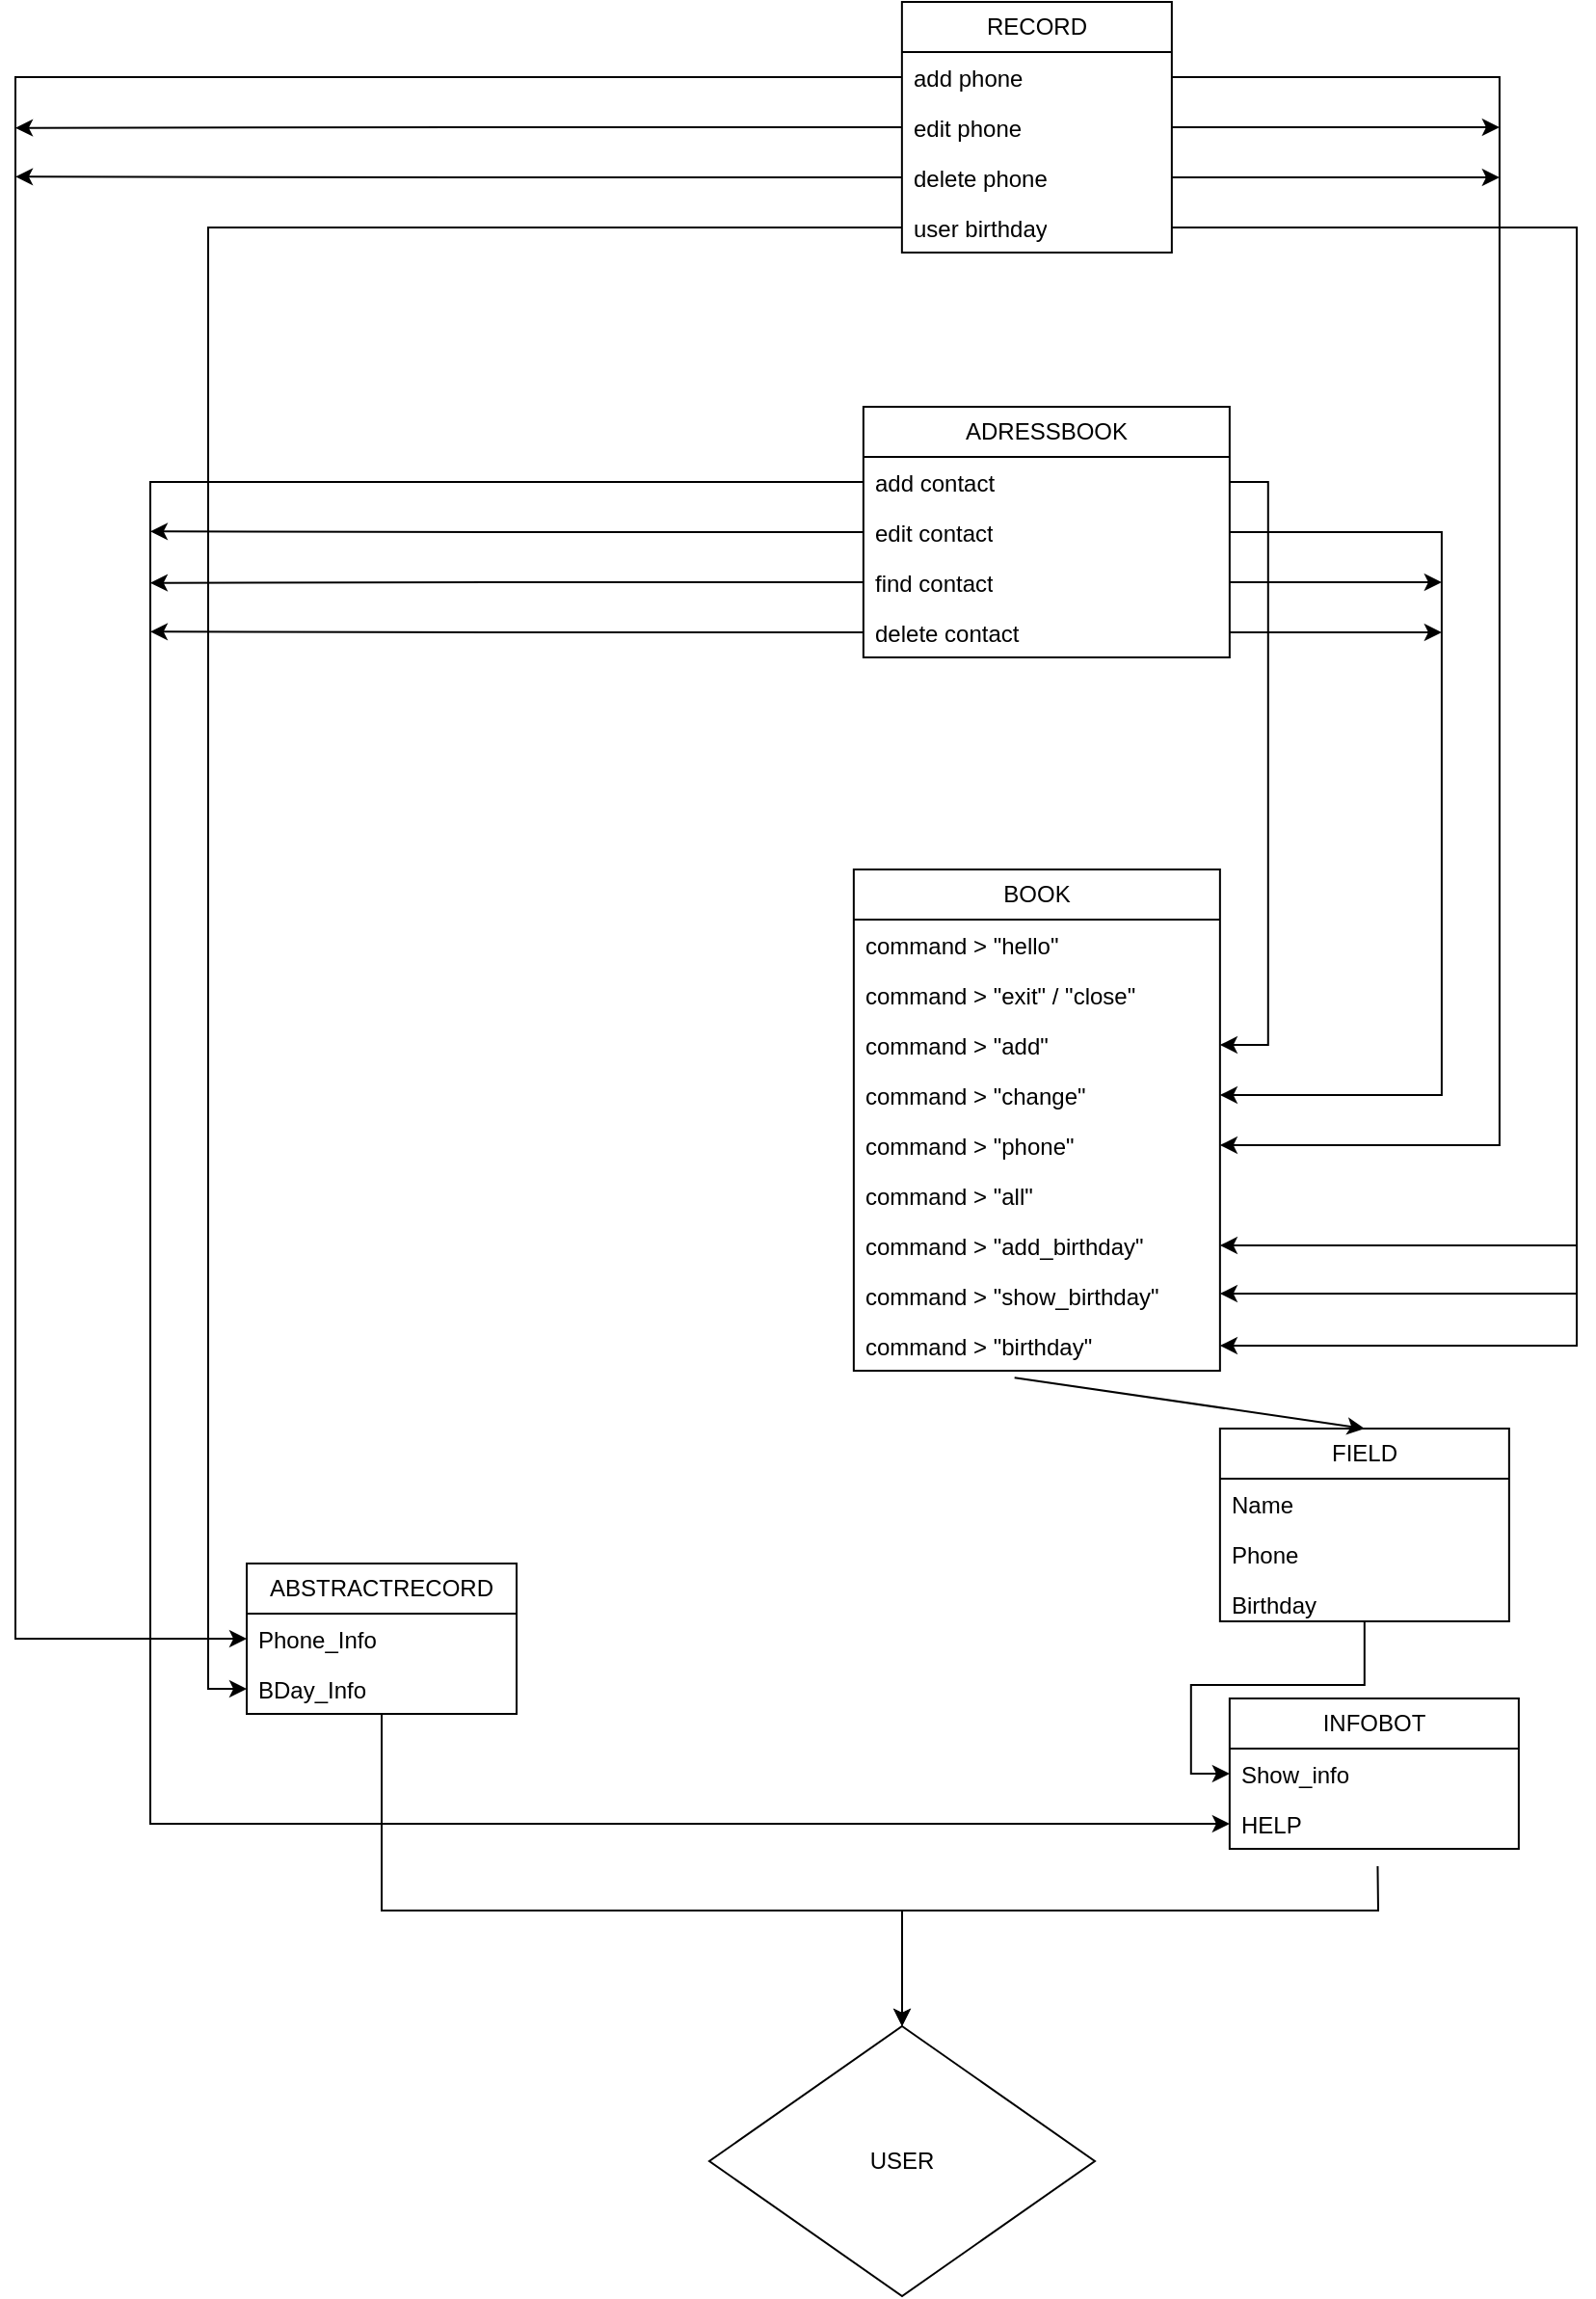 <mxfile version="24.0.7" type="device">
  <diagram name="Page-1" id="929967ad-93f9-6ef4-fab6-5d389245f69c">
    <mxGraphModel dx="987" dy="564" grid="1" gridSize="10" guides="1" tooltips="1" connect="1" arrows="1" fold="1" page="1" pageScale="1.5" pageWidth="1169" pageHeight="826" background="none" math="0" shadow="0">
      <root>
        <mxCell id="0" style=";html=1;" />
        <mxCell id="1" style=";html=1;" parent="0" />
        <mxCell id="iyU5Vt9K39YpGKEKfuWR-30" style="edgeStyle=orthogonalEdgeStyle;rounded=0;orthogonalLoop=1;jettySize=auto;html=1;entryX=0;entryY=0.5;entryDx=0;entryDy=0;" edge="1" parent="1" source="I_qi69k2ZvE_nqY-SCT1-5" target="iyU5Vt9K39YpGKEKfuWR-10">
          <mxGeometry relative="1" as="geometry" />
        </mxCell>
        <mxCell id="I_qi69k2ZvE_nqY-SCT1-5" value="FIELD" style="swimlane;fontStyle=0;childLayout=stackLayout;horizontal=1;startSize=26;fillColor=none;horizontalStack=0;resizeParent=1;resizeParentMax=0;resizeLast=0;collapsible=1;marginBottom=0;whiteSpace=wrap;html=1;" parent="1" vertex="1">
          <mxGeometry x="944.93" y="780" width="150" height="100" as="geometry" />
        </mxCell>
        <mxCell id="I_qi69k2ZvE_nqY-SCT1-6" value="Name" style="text;strokeColor=none;fillColor=none;align=left;verticalAlign=top;spacingLeft=4;spacingRight=4;overflow=hidden;rotatable=0;points=[[0,0.5],[1,0.5]];portConstraint=eastwest;whiteSpace=wrap;html=1;" parent="I_qi69k2ZvE_nqY-SCT1-5" vertex="1">
          <mxGeometry y="26" width="150" height="26" as="geometry" />
        </mxCell>
        <mxCell id="I_qi69k2ZvE_nqY-SCT1-7" value="Phone" style="text;strokeColor=none;fillColor=none;align=left;verticalAlign=top;spacingLeft=4;spacingRight=4;overflow=hidden;rotatable=0;points=[[0,0.5],[1,0.5]];portConstraint=eastwest;whiteSpace=wrap;html=1;" parent="I_qi69k2ZvE_nqY-SCT1-5" vertex="1">
          <mxGeometry y="52" width="150" height="26" as="geometry" />
        </mxCell>
        <mxCell id="I_qi69k2ZvE_nqY-SCT1-8" value="Birthday" style="text;strokeColor=none;fillColor=none;align=left;verticalAlign=top;spacingLeft=4;spacingRight=4;overflow=hidden;rotatable=0;points=[[0,0.5],[1,0.5]];portConstraint=eastwest;whiteSpace=wrap;html=1;" parent="I_qi69k2ZvE_nqY-SCT1-5" vertex="1">
          <mxGeometry y="78" width="150" height="22" as="geometry" />
        </mxCell>
        <mxCell id="I_qi69k2ZvE_nqY-SCT1-9" value="RECORD" style="swimlane;fontStyle=0;childLayout=stackLayout;horizontal=1;startSize=26;fillColor=none;horizontalStack=0;resizeParent=1;resizeParentMax=0;resizeLast=0;collapsible=1;marginBottom=0;whiteSpace=wrap;html=1;" parent="1" vertex="1">
          <mxGeometry x="779.93" y="40" width="140" height="130" as="geometry" />
        </mxCell>
        <mxCell id="I_qi69k2ZvE_nqY-SCT1-11" value="add phone" style="text;strokeColor=none;fillColor=none;align=left;verticalAlign=top;spacingLeft=4;spacingRight=4;overflow=hidden;rotatable=0;points=[[0,0.5],[1,0.5]];portConstraint=eastwest;whiteSpace=wrap;html=1;" parent="I_qi69k2ZvE_nqY-SCT1-9" vertex="1">
          <mxGeometry y="26" width="140" height="26" as="geometry" />
        </mxCell>
        <mxCell id="I_qi69k2ZvE_nqY-SCT1-61" style="edgeStyle=orthogonalEdgeStyle;rounded=0;orthogonalLoop=1;jettySize=auto;html=1;exitX=1;exitY=0.5;exitDx=0;exitDy=0;" parent="I_qi69k2ZvE_nqY-SCT1-9" source="I_qi69k2ZvE_nqY-SCT1-20" edge="1">
          <mxGeometry relative="1" as="geometry">
            <mxPoint x="310" y="65" as="targetPoint" />
          </mxGeometry>
        </mxCell>
        <mxCell id="iyU5Vt9K39YpGKEKfuWR-39" style="edgeStyle=orthogonalEdgeStyle;rounded=0;orthogonalLoop=1;jettySize=auto;html=1;exitX=0;exitY=0.5;exitDx=0;exitDy=0;" edge="1" parent="I_qi69k2ZvE_nqY-SCT1-9" source="I_qi69k2ZvE_nqY-SCT1-20">
          <mxGeometry relative="1" as="geometry">
            <mxPoint x="-459.93" y="65.333" as="targetPoint" />
          </mxGeometry>
        </mxCell>
        <mxCell id="I_qi69k2ZvE_nqY-SCT1-20" value="edit phone" style="text;strokeColor=none;fillColor=none;align=left;verticalAlign=top;spacingLeft=4;spacingRight=4;overflow=hidden;rotatable=0;points=[[0,0.5],[1,0.5]];portConstraint=eastwest;whiteSpace=wrap;html=1;" parent="I_qi69k2ZvE_nqY-SCT1-9" vertex="1">
          <mxGeometry y="52" width="140" height="26" as="geometry" />
        </mxCell>
        <mxCell id="I_qi69k2ZvE_nqY-SCT1-62" style="edgeStyle=orthogonalEdgeStyle;rounded=0;orthogonalLoop=1;jettySize=auto;html=1;exitX=1;exitY=0.5;exitDx=0;exitDy=0;" parent="I_qi69k2ZvE_nqY-SCT1-9" source="I_qi69k2ZvE_nqY-SCT1-19" edge="1">
          <mxGeometry relative="1" as="geometry">
            <mxPoint x="310" y="91" as="targetPoint" />
          </mxGeometry>
        </mxCell>
        <mxCell id="iyU5Vt9K39YpGKEKfuWR-40" style="edgeStyle=orthogonalEdgeStyle;rounded=0;orthogonalLoop=1;jettySize=auto;html=1;exitX=0;exitY=0.5;exitDx=0;exitDy=0;" edge="1" parent="I_qi69k2ZvE_nqY-SCT1-9" source="I_qi69k2ZvE_nqY-SCT1-19">
          <mxGeometry relative="1" as="geometry">
            <mxPoint x="-459.93" y="90.667" as="targetPoint" />
          </mxGeometry>
        </mxCell>
        <mxCell id="I_qi69k2ZvE_nqY-SCT1-19" value="delete phone" style="text;strokeColor=none;fillColor=none;align=left;verticalAlign=top;spacingLeft=4;spacingRight=4;overflow=hidden;rotatable=0;points=[[0,0.5],[1,0.5]];portConstraint=eastwest;whiteSpace=wrap;html=1;" parent="I_qi69k2ZvE_nqY-SCT1-9" vertex="1">
          <mxGeometry y="78" width="140" height="26" as="geometry" />
        </mxCell>
        <mxCell id="I_qi69k2ZvE_nqY-SCT1-21" value="user birthday" style="text;strokeColor=none;fillColor=none;align=left;verticalAlign=top;spacingLeft=4;spacingRight=4;overflow=hidden;rotatable=0;points=[[0,0.5],[1,0.5]];portConstraint=eastwest;whiteSpace=wrap;html=1;" parent="I_qi69k2ZvE_nqY-SCT1-9" vertex="1">
          <mxGeometry y="104" width="140" height="26" as="geometry" />
        </mxCell>
        <mxCell id="I_qi69k2ZvE_nqY-SCT1-22" value="ADRESSBOOK" style="swimlane;fontStyle=0;childLayout=stackLayout;horizontal=1;startSize=26;fillColor=none;horizontalStack=0;resizeParent=1;resizeParentMax=0;resizeLast=0;collapsible=1;marginBottom=0;whiteSpace=wrap;html=1;" parent="1" vertex="1">
          <mxGeometry x="759.93" y="250" width="190" height="130" as="geometry" />
        </mxCell>
        <mxCell id="I_qi69k2ZvE_nqY-SCT1-23" value="add contact" style="text;strokeColor=none;fillColor=none;align=left;verticalAlign=top;spacingLeft=4;spacingRight=4;overflow=hidden;rotatable=0;points=[[0,0.5],[1,0.5]];portConstraint=eastwest;whiteSpace=wrap;html=1;" parent="I_qi69k2ZvE_nqY-SCT1-22" vertex="1">
          <mxGeometry y="26" width="190" height="26" as="geometry" />
        </mxCell>
        <mxCell id="iyU5Vt9K39YpGKEKfuWR-24" style="edgeStyle=orthogonalEdgeStyle;rounded=0;orthogonalLoop=1;jettySize=auto;html=1;exitX=0;exitY=0.5;exitDx=0;exitDy=0;" edge="1" parent="I_qi69k2ZvE_nqY-SCT1-22" source="I_qi69k2ZvE_nqY-SCT1-24">
          <mxGeometry relative="1" as="geometry">
            <mxPoint x="-370" y="64.667" as="targetPoint" />
          </mxGeometry>
        </mxCell>
        <mxCell id="I_qi69k2ZvE_nqY-SCT1-24" value="edit contact" style="text;strokeColor=none;fillColor=none;align=left;verticalAlign=top;spacingLeft=4;spacingRight=4;overflow=hidden;rotatable=0;points=[[0,0.5],[1,0.5]];portConstraint=eastwest;whiteSpace=wrap;html=1;" parent="I_qi69k2ZvE_nqY-SCT1-22" vertex="1">
          <mxGeometry y="52" width="190" height="26" as="geometry" />
        </mxCell>
        <mxCell id="I_qi69k2ZvE_nqY-SCT1-59" style="edgeStyle=orthogonalEdgeStyle;rounded=0;orthogonalLoop=1;jettySize=auto;html=1;exitX=1;exitY=0.5;exitDx=0;exitDy=0;" parent="I_qi69k2ZvE_nqY-SCT1-22" source="I_qi69k2ZvE_nqY-SCT1-25" edge="1">
          <mxGeometry relative="1" as="geometry">
            <mxPoint x="300" y="91" as="targetPoint" />
          </mxGeometry>
        </mxCell>
        <mxCell id="iyU5Vt9K39YpGKEKfuWR-25" style="edgeStyle=orthogonalEdgeStyle;rounded=0;orthogonalLoop=1;jettySize=auto;html=1;exitX=0;exitY=0.5;exitDx=0;exitDy=0;" edge="1" parent="I_qi69k2ZvE_nqY-SCT1-22" source="I_qi69k2ZvE_nqY-SCT1-25">
          <mxGeometry relative="1" as="geometry">
            <mxPoint x="-370" y="91.333" as="targetPoint" />
          </mxGeometry>
        </mxCell>
        <mxCell id="I_qi69k2ZvE_nqY-SCT1-25" value="find contact" style="text;strokeColor=none;fillColor=none;align=left;verticalAlign=top;spacingLeft=4;spacingRight=4;overflow=hidden;rotatable=0;points=[[0,0.5],[1,0.5]];portConstraint=eastwest;whiteSpace=wrap;html=1;" parent="I_qi69k2ZvE_nqY-SCT1-22" vertex="1">
          <mxGeometry y="78" width="190" height="26" as="geometry" />
        </mxCell>
        <mxCell id="I_qi69k2ZvE_nqY-SCT1-58" style="edgeStyle=orthogonalEdgeStyle;rounded=0;orthogonalLoop=1;jettySize=auto;html=1;exitX=1;exitY=0.5;exitDx=0;exitDy=0;" parent="I_qi69k2ZvE_nqY-SCT1-22" source="I_qi69k2ZvE_nqY-SCT1-26" edge="1">
          <mxGeometry relative="1" as="geometry">
            <mxPoint x="300" y="117" as="targetPoint" />
          </mxGeometry>
        </mxCell>
        <mxCell id="iyU5Vt9K39YpGKEKfuWR-26" style="edgeStyle=orthogonalEdgeStyle;rounded=0;orthogonalLoop=1;jettySize=auto;html=1;exitX=0;exitY=0.5;exitDx=0;exitDy=0;" edge="1" parent="I_qi69k2ZvE_nqY-SCT1-22" source="I_qi69k2ZvE_nqY-SCT1-26">
          <mxGeometry relative="1" as="geometry">
            <mxPoint x="-370" y="116.667" as="targetPoint" />
          </mxGeometry>
        </mxCell>
        <mxCell id="I_qi69k2ZvE_nqY-SCT1-26" value="delete contact" style="text;strokeColor=none;fillColor=none;align=left;verticalAlign=top;spacingLeft=4;spacingRight=4;overflow=hidden;rotatable=0;points=[[0,0.5],[1,0.5]];portConstraint=eastwest;whiteSpace=wrap;html=1;" parent="I_qi69k2ZvE_nqY-SCT1-22" vertex="1">
          <mxGeometry y="104" width="190" height="26" as="geometry" />
        </mxCell>
        <mxCell id="I_qi69k2ZvE_nqY-SCT1-43" style="edgeStyle=orthogonalEdgeStyle;rounded=0;orthogonalLoop=1;jettySize=auto;html=1;exitX=0.5;exitY=1;exitDx=0;exitDy=0;" parent="1" edge="1">
          <mxGeometry relative="1" as="geometry">
            <mxPoint x="419.93" y="192" as="sourcePoint" />
            <mxPoint x="419.93" y="192" as="targetPoint" />
          </mxGeometry>
        </mxCell>
        <mxCell id="I_qi69k2ZvE_nqY-SCT1-44" value="BOOK" style="swimlane;fontStyle=0;childLayout=stackLayout;horizontal=1;startSize=26;fillColor=none;horizontalStack=0;resizeParent=1;resizeParentMax=0;resizeLast=0;collapsible=1;marginBottom=0;whiteSpace=wrap;html=1;" parent="1" vertex="1">
          <mxGeometry x="754.93" y="490" width="190" height="260" as="geometry" />
        </mxCell>
        <mxCell id="I_qi69k2ZvE_nqY-SCT1-45" value="command &amp;gt; &quot;hello&quot;" style="text;strokeColor=none;fillColor=none;align=left;verticalAlign=top;spacingLeft=4;spacingRight=4;overflow=hidden;rotatable=0;points=[[0,0.5],[1,0.5]];portConstraint=eastwest;whiteSpace=wrap;html=1;" parent="I_qi69k2ZvE_nqY-SCT1-44" vertex="1">
          <mxGeometry y="26" width="190" height="26" as="geometry" />
        </mxCell>
        <mxCell id="I_qi69k2ZvE_nqY-SCT1-46" value="command &amp;gt; &quot;exit&quot; / &quot;close&quot;" style="text;strokeColor=none;fillColor=none;align=left;verticalAlign=top;spacingLeft=4;spacingRight=4;overflow=hidden;rotatable=0;points=[[0,0.5],[1,0.5]];portConstraint=eastwest;whiteSpace=wrap;html=1;" parent="I_qi69k2ZvE_nqY-SCT1-44" vertex="1">
          <mxGeometry y="52" width="190" height="26" as="geometry" />
        </mxCell>
        <mxCell id="I_qi69k2ZvE_nqY-SCT1-47" value="command &amp;gt; &quot;add&quot;" style="text;strokeColor=none;fillColor=none;align=left;verticalAlign=top;spacingLeft=4;spacingRight=4;overflow=hidden;rotatable=0;points=[[0,0.5],[1,0.5]];portConstraint=eastwest;whiteSpace=wrap;html=1;" parent="I_qi69k2ZvE_nqY-SCT1-44" vertex="1">
          <mxGeometry y="78" width="190" height="26" as="geometry" />
        </mxCell>
        <mxCell id="I_qi69k2ZvE_nqY-SCT1-48" value="command &amp;gt; &quot;change&quot;" style="text;strokeColor=none;fillColor=none;align=left;verticalAlign=top;spacingLeft=4;spacingRight=4;overflow=hidden;rotatable=0;points=[[0,0.5],[1,0.5]];portConstraint=eastwest;whiteSpace=wrap;html=1;" parent="I_qi69k2ZvE_nqY-SCT1-44" vertex="1">
          <mxGeometry y="104" width="190" height="26" as="geometry" />
        </mxCell>
        <mxCell id="I_qi69k2ZvE_nqY-SCT1-49" value="command &amp;gt; &quot;phone&quot;" style="text;strokeColor=none;fillColor=none;align=left;verticalAlign=top;spacingLeft=4;spacingRight=4;overflow=hidden;rotatable=0;points=[[0,0.5],[1,0.5]];portConstraint=eastwest;whiteSpace=wrap;html=1;" parent="I_qi69k2ZvE_nqY-SCT1-44" vertex="1">
          <mxGeometry y="130" width="190" height="26" as="geometry" />
        </mxCell>
        <mxCell id="I_qi69k2ZvE_nqY-SCT1-51" value="command &amp;gt; &quot;all&quot;" style="text;strokeColor=none;fillColor=none;align=left;verticalAlign=top;spacingLeft=4;spacingRight=4;overflow=hidden;rotatable=0;points=[[0,0.5],[1,0.5]];portConstraint=eastwest;whiteSpace=wrap;html=1;" parent="I_qi69k2ZvE_nqY-SCT1-44" vertex="1">
          <mxGeometry y="156" width="190" height="26" as="geometry" />
        </mxCell>
        <mxCell id="I_qi69k2ZvE_nqY-SCT1-50" value="command &amp;gt; &quot;add_birthday&quot;" style="text;strokeColor=none;fillColor=none;align=left;verticalAlign=top;spacingLeft=4;spacingRight=4;overflow=hidden;rotatable=0;points=[[0,0.5],[1,0.5]];portConstraint=eastwest;whiteSpace=wrap;html=1;" parent="I_qi69k2ZvE_nqY-SCT1-44" vertex="1">
          <mxGeometry y="182" width="190" height="26" as="geometry" />
        </mxCell>
        <mxCell id="I_qi69k2ZvE_nqY-SCT1-52" value="command &amp;gt; &quot;show_birthday&quot;" style="text;strokeColor=none;fillColor=none;align=left;verticalAlign=top;spacingLeft=4;spacingRight=4;overflow=hidden;rotatable=0;points=[[0,0.5],[1,0.5]];portConstraint=eastwest;whiteSpace=wrap;html=1;" parent="I_qi69k2ZvE_nqY-SCT1-44" vertex="1">
          <mxGeometry y="208" width="190" height="26" as="geometry" />
        </mxCell>
        <mxCell id="I_qi69k2ZvE_nqY-SCT1-53" value="command &amp;gt; &quot;birthday&quot;" style="text;strokeColor=none;fillColor=none;align=left;verticalAlign=top;spacingLeft=4;spacingRight=4;overflow=hidden;rotatable=0;points=[[0,0.5],[1,0.5]];portConstraint=eastwest;whiteSpace=wrap;html=1;" parent="I_qi69k2ZvE_nqY-SCT1-44" vertex="1">
          <mxGeometry y="234" width="190" height="26" as="geometry" />
        </mxCell>
        <mxCell id="I_qi69k2ZvE_nqY-SCT1-56" style="edgeStyle=orthogonalEdgeStyle;rounded=0;orthogonalLoop=1;jettySize=auto;html=1;exitX=1;exitY=0.5;exitDx=0;exitDy=0;entryX=1;entryY=0.5;entryDx=0;entryDy=0;" parent="1" source="I_qi69k2ZvE_nqY-SCT1-23" target="I_qi69k2ZvE_nqY-SCT1-47" edge="1">
          <mxGeometry relative="1" as="geometry" />
        </mxCell>
        <mxCell id="I_qi69k2ZvE_nqY-SCT1-57" style="edgeStyle=orthogonalEdgeStyle;rounded=0;orthogonalLoop=1;jettySize=auto;html=1;entryX=1;entryY=0.5;entryDx=0;entryDy=0;" parent="1" source="I_qi69k2ZvE_nqY-SCT1-24" target="I_qi69k2ZvE_nqY-SCT1-48" edge="1">
          <mxGeometry relative="1" as="geometry">
            <Array as="points">
              <mxPoint x="1059.93" y="315" />
              <mxPoint x="1059.93" y="607" />
            </Array>
          </mxGeometry>
        </mxCell>
        <mxCell id="I_qi69k2ZvE_nqY-SCT1-60" style="edgeStyle=orthogonalEdgeStyle;rounded=0;orthogonalLoop=1;jettySize=auto;html=1;entryX=1;entryY=0.5;entryDx=0;entryDy=0;" parent="1" source="I_qi69k2ZvE_nqY-SCT1-11" target="I_qi69k2ZvE_nqY-SCT1-49" edge="1">
          <mxGeometry relative="1" as="geometry">
            <Array as="points">
              <mxPoint x="1089.93" y="79" />
              <mxPoint x="1089.93" y="633" />
            </Array>
          </mxGeometry>
        </mxCell>
        <mxCell id="I_qi69k2ZvE_nqY-SCT1-71" style="edgeStyle=orthogonalEdgeStyle;rounded=0;orthogonalLoop=1;jettySize=auto;html=1;exitX=1;exitY=0.5;exitDx=0;exitDy=0;entryX=1;entryY=0.5;entryDx=0;entryDy=0;" parent="1" source="I_qi69k2ZvE_nqY-SCT1-21" target="I_qi69k2ZvE_nqY-SCT1-53" edge="1">
          <mxGeometry relative="1" as="geometry">
            <Array as="points">
              <mxPoint x="1130" y="157" />
              <mxPoint x="1130" y="737" />
            </Array>
            <mxPoint x="960" y="737" as="targetPoint" />
          </mxGeometry>
        </mxCell>
        <mxCell id="I_qi69k2ZvE_nqY-SCT1-72" value="USER" style="rhombus;whiteSpace=wrap;html=1;" parent="1" vertex="1">
          <mxGeometry x="680" y="1090" width="200" height="140" as="geometry" />
        </mxCell>
        <mxCell id="I_qi69k2ZvE_nqY-SCT1-78" value="" style="endArrow=classic;html=1;rounded=0;exitX=0.439;exitY=1.141;exitDx=0;exitDy=0;exitPerimeter=0;entryX=0.5;entryY=0;entryDx=0;entryDy=0;" parent="1" source="I_qi69k2ZvE_nqY-SCT1-53" target="I_qi69k2ZvE_nqY-SCT1-5" edge="1">
          <mxGeometry width="50" height="50" relative="1" as="geometry">
            <mxPoint x="859.93" y="860" as="sourcePoint" />
            <mxPoint x="909.93" y="810" as="targetPoint" />
          </mxGeometry>
        </mxCell>
        <mxCell id="I_qi69k2ZvE_nqY-SCT1-79" value="" style="endArrow=classic;html=1;rounded=0;exitX=0.512;exitY=1.115;exitDx=0;exitDy=0;exitPerimeter=0;entryX=0.5;entryY=0;entryDx=0;entryDy=0;" parent="1" source="iyU5Vt9K39YpGKEKfuWR-9" target="I_qi69k2ZvE_nqY-SCT1-72" edge="1">
          <mxGeometry width="50" height="50" relative="1" as="geometry">
            <mxPoint x="859.93" y="960" as="sourcePoint" />
            <mxPoint x="840" y="1010" as="targetPoint" />
            <Array as="points">
              <mxPoint x="1027" y="1030" />
              <mxPoint x="780" y="1030" />
            </Array>
          </mxGeometry>
        </mxCell>
        <mxCell id="iyU5Vt9K39YpGKEKfuWR-9" value="INFOBOT" style="swimlane;fontStyle=0;childLayout=stackLayout;horizontal=1;startSize=26;fillColor=none;horizontalStack=0;resizeParent=1;resizeParentMax=0;resizeLast=0;collapsible=1;marginBottom=0;whiteSpace=wrap;html=1;" vertex="1" parent="1">
          <mxGeometry x="949.93" y="920" width="150" height="78" as="geometry" />
        </mxCell>
        <mxCell id="iyU5Vt9K39YpGKEKfuWR-10" value="Show_info" style="text;strokeColor=none;fillColor=none;align=left;verticalAlign=top;spacingLeft=4;spacingRight=4;overflow=hidden;rotatable=0;points=[[0,0.5],[1,0.5]];portConstraint=eastwest;whiteSpace=wrap;html=1;" vertex="1" parent="iyU5Vt9K39YpGKEKfuWR-9">
          <mxGeometry y="26" width="150" height="26" as="geometry" />
        </mxCell>
        <mxCell id="iyU5Vt9K39YpGKEKfuWR-11" value="HELP" style="text;strokeColor=none;fillColor=none;align=left;verticalAlign=top;spacingLeft=4;spacingRight=4;overflow=hidden;rotatable=0;points=[[0,0.5],[1,0.5]];portConstraint=eastwest;whiteSpace=wrap;html=1;" vertex="1" parent="iyU5Vt9K39YpGKEKfuWR-9">
          <mxGeometry y="52" width="150" height="26" as="geometry" />
        </mxCell>
        <mxCell id="iyU5Vt9K39YpGKEKfuWR-23" style="edgeStyle=orthogonalEdgeStyle;rounded=0;orthogonalLoop=1;jettySize=auto;html=1;exitX=0;exitY=0.5;exitDx=0;exitDy=0;entryX=0;entryY=0.5;entryDx=0;entryDy=0;" edge="1" parent="1" source="I_qi69k2ZvE_nqY-SCT1-23" target="iyU5Vt9K39YpGKEKfuWR-11">
          <mxGeometry relative="1" as="geometry">
            <Array as="points">
              <mxPoint x="389.93" y="289" />
              <mxPoint x="389.93" y="985" />
            </Array>
          </mxGeometry>
        </mxCell>
        <mxCell id="iyU5Vt9K39YpGKEKfuWR-35" style="edgeStyle=orthogonalEdgeStyle;rounded=0;orthogonalLoop=1;jettySize=auto;html=1;" edge="1" parent="1" source="iyU5Vt9K39YpGKEKfuWR-31" target="I_qi69k2ZvE_nqY-SCT1-72">
          <mxGeometry relative="1" as="geometry">
            <Array as="points">
              <mxPoint x="510" y="1030" />
              <mxPoint x="780" y="1030" />
            </Array>
          </mxGeometry>
        </mxCell>
        <mxCell id="iyU5Vt9K39YpGKEKfuWR-31" value="ABSTRACTRECORD" style="swimlane;fontStyle=0;childLayout=stackLayout;horizontal=1;startSize=26;fillColor=none;horizontalStack=0;resizeParent=1;resizeParentMax=0;resizeLast=0;collapsible=1;marginBottom=0;whiteSpace=wrap;html=1;" vertex="1" parent="1">
          <mxGeometry x="440" y="850" width="140" height="78" as="geometry" />
        </mxCell>
        <mxCell id="iyU5Vt9K39YpGKEKfuWR-32" value="Phone_Info" style="text;strokeColor=none;fillColor=none;align=left;verticalAlign=top;spacingLeft=4;spacingRight=4;overflow=hidden;rotatable=0;points=[[0,0.5],[1,0.5]];portConstraint=eastwest;whiteSpace=wrap;html=1;" vertex="1" parent="iyU5Vt9K39YpGKEKfuWR-31">
          <mxGeometry y="26" width="140" height="26" as="geometry" />
        </mxCell>
        <mxCell id="iyU5Vt9K39YpGKEKfuWR-33" value="BDay_Info" style="text;strokeColor=none;fillColor=none;align=left;verticalAlign=top;spacingLeft=4;spacingRight=4;overflow=hidden;rotatable=0;points=[[0,0.5],[1,0.5]];portConstraint=eastwest;whiteSpace=wrap;html=1;" vertex="1" parent="iyU5Vt9K39YpGKEKfuWR-31">
          <mxGeometry y="52" width="140" height="26" as="geometry" />
        </mxCell>
        <mxCell id="iyU5Vt9K39YpGKEKfuWR-38" style="edgeStyle=orthogonalEdgeStyle;rounded=0;orthogonalLoop=1;jettySize=auto;html=1;entryX=0;entryY=0.5;entryDx=0;entryDy=0;" edge="1" parent="1" source="I_qi69k2ZvE_nqY-SCT1-11" target="iyU5Vt9K39YpGKEKfuWR-32">
          <mxGeometry relative="1" as="geometry">
            <Array as="points">
              <mxPoint x="320" y="79" />
              <mxPoint x="320" y="889" />
            </Array>
          </mxGeometry>
        </mxCell>
        <mxCell id="iyU5Vt9K39YpGKEKfuWR-45" value="" style="endArrow=classic;html=1;rounded=0;entryX=1;entryY=0.5;entryDx=0;entryDy=0;" edge="1" parent="1" target="I_qi69k2ZvE_nqY-SCT1-50">
          <mxGeometry width="50" height="50" relative="1" as="geometry">
            <mxPoint x="1130" y="685" as="sourcePoint" />
            <mxPoint x="980" y="650" as="targetPoint" />
          </mxGeometry>
        </mxCell>
        <mxCell id="iyU5Vt9K39YpGKEKfuWR-46" value="" style="endArrow=classic;html=1;rounded=0;entryX=1;entryY=0.5;entryDx=0;entryDy=0;" edge="1" parent="1">
          <mxGeometry width="50" height="50" relative="1" as="geometry">
            <mxPoint x="1129.93" y="710" as="sourcePoint" />
            <mxPoint x="944.93" y="710" as="targetPoint" />
          </mxGeometry>
        </mxCell>
        <mxCell id="iyU5Vt9K39YpGKEKfuWR-47" style="edgeStyle=orthogonalEdgeStyle;rounded=0;orthogonalLoop=1;jettySize=auto;html=1;exitX=0;exitY=0.5;exitDx=0;exitDy=0;entryX=0;entryY=0.5;entryDx=0;entryDy=0;" edge="1" parent="1" source="I_qi69k2ZvE_nqY-SCT1-21" target="iyU5Vt9K39YpGKEKfuWR-33">
          <mxGeometry relative="1" as="geometry" />
        </mxCell>
      </root>
    </mxGraphModel>
  </diagram>
</mxfile>
